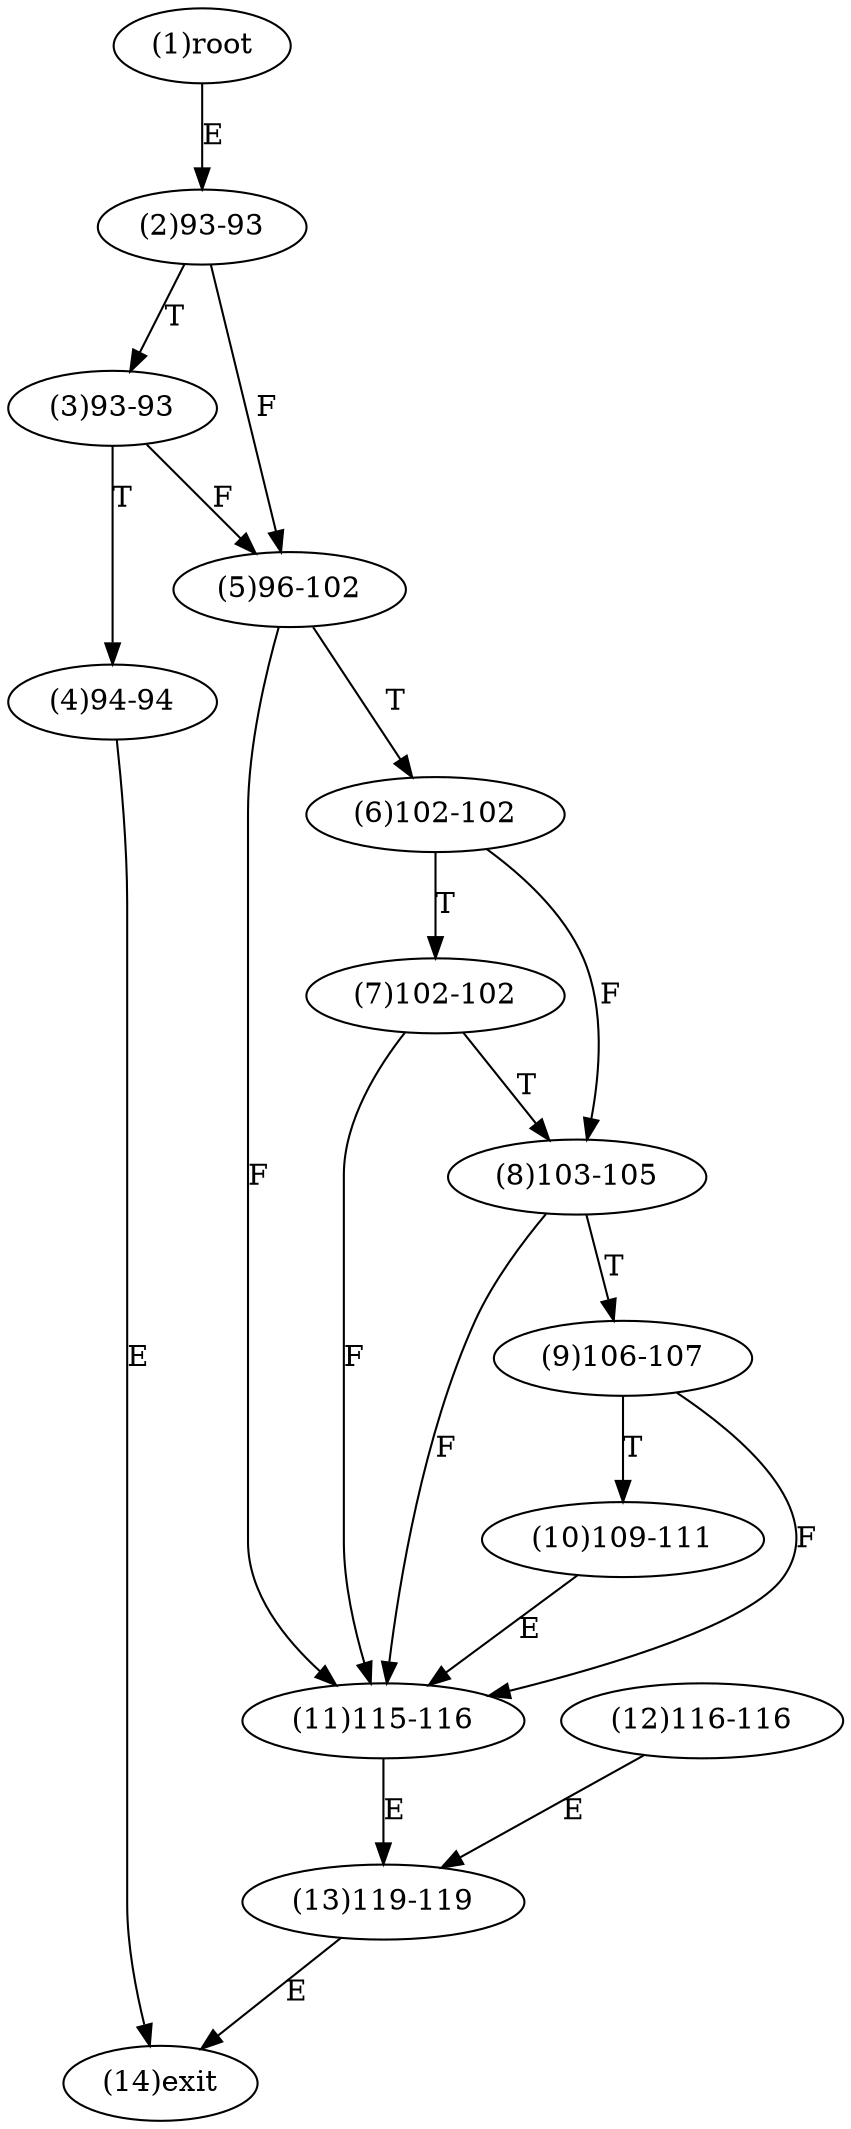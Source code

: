 digraph "" { 
1[ label="(1)root"];
2[ label="(2)93-93"];
3[ label="(3)93-93"];
4[ label="(4)94-94"];
5[ label="(5)96-102"];
6[ label="(6)102-102"];
7[ label="(7)102-102"];
8[ label="(8)103-105"];
9[ label="(9)106-107"];
10[ label="(10)109-111"];
11[ label="(11)115-116"];
12[ label="(12)116-116"];
13[ label="(13)119-119"];
14[ label="(14)exit"];
1->2[ label="E"];
2->5[ label="F"];
2->3[ label="T"];
3->5[ label="F"];
3->4[ label="T"];
4->14[ label="E"];
5->11[ label="F"];
5->6[ label="T"];
6->8[ label="F"];
6->7[ label="T"];
7->11[ label="F"];
7->8[ label="T"];
8->11[ label="F"];
8->9[ label="T"];
9->11[ label="F"];
9->10[ label="T"];
10->11[ label="E"];
11->13[ label="E"];
12->13[ label="E"];
13->14[ label="E"];
}
